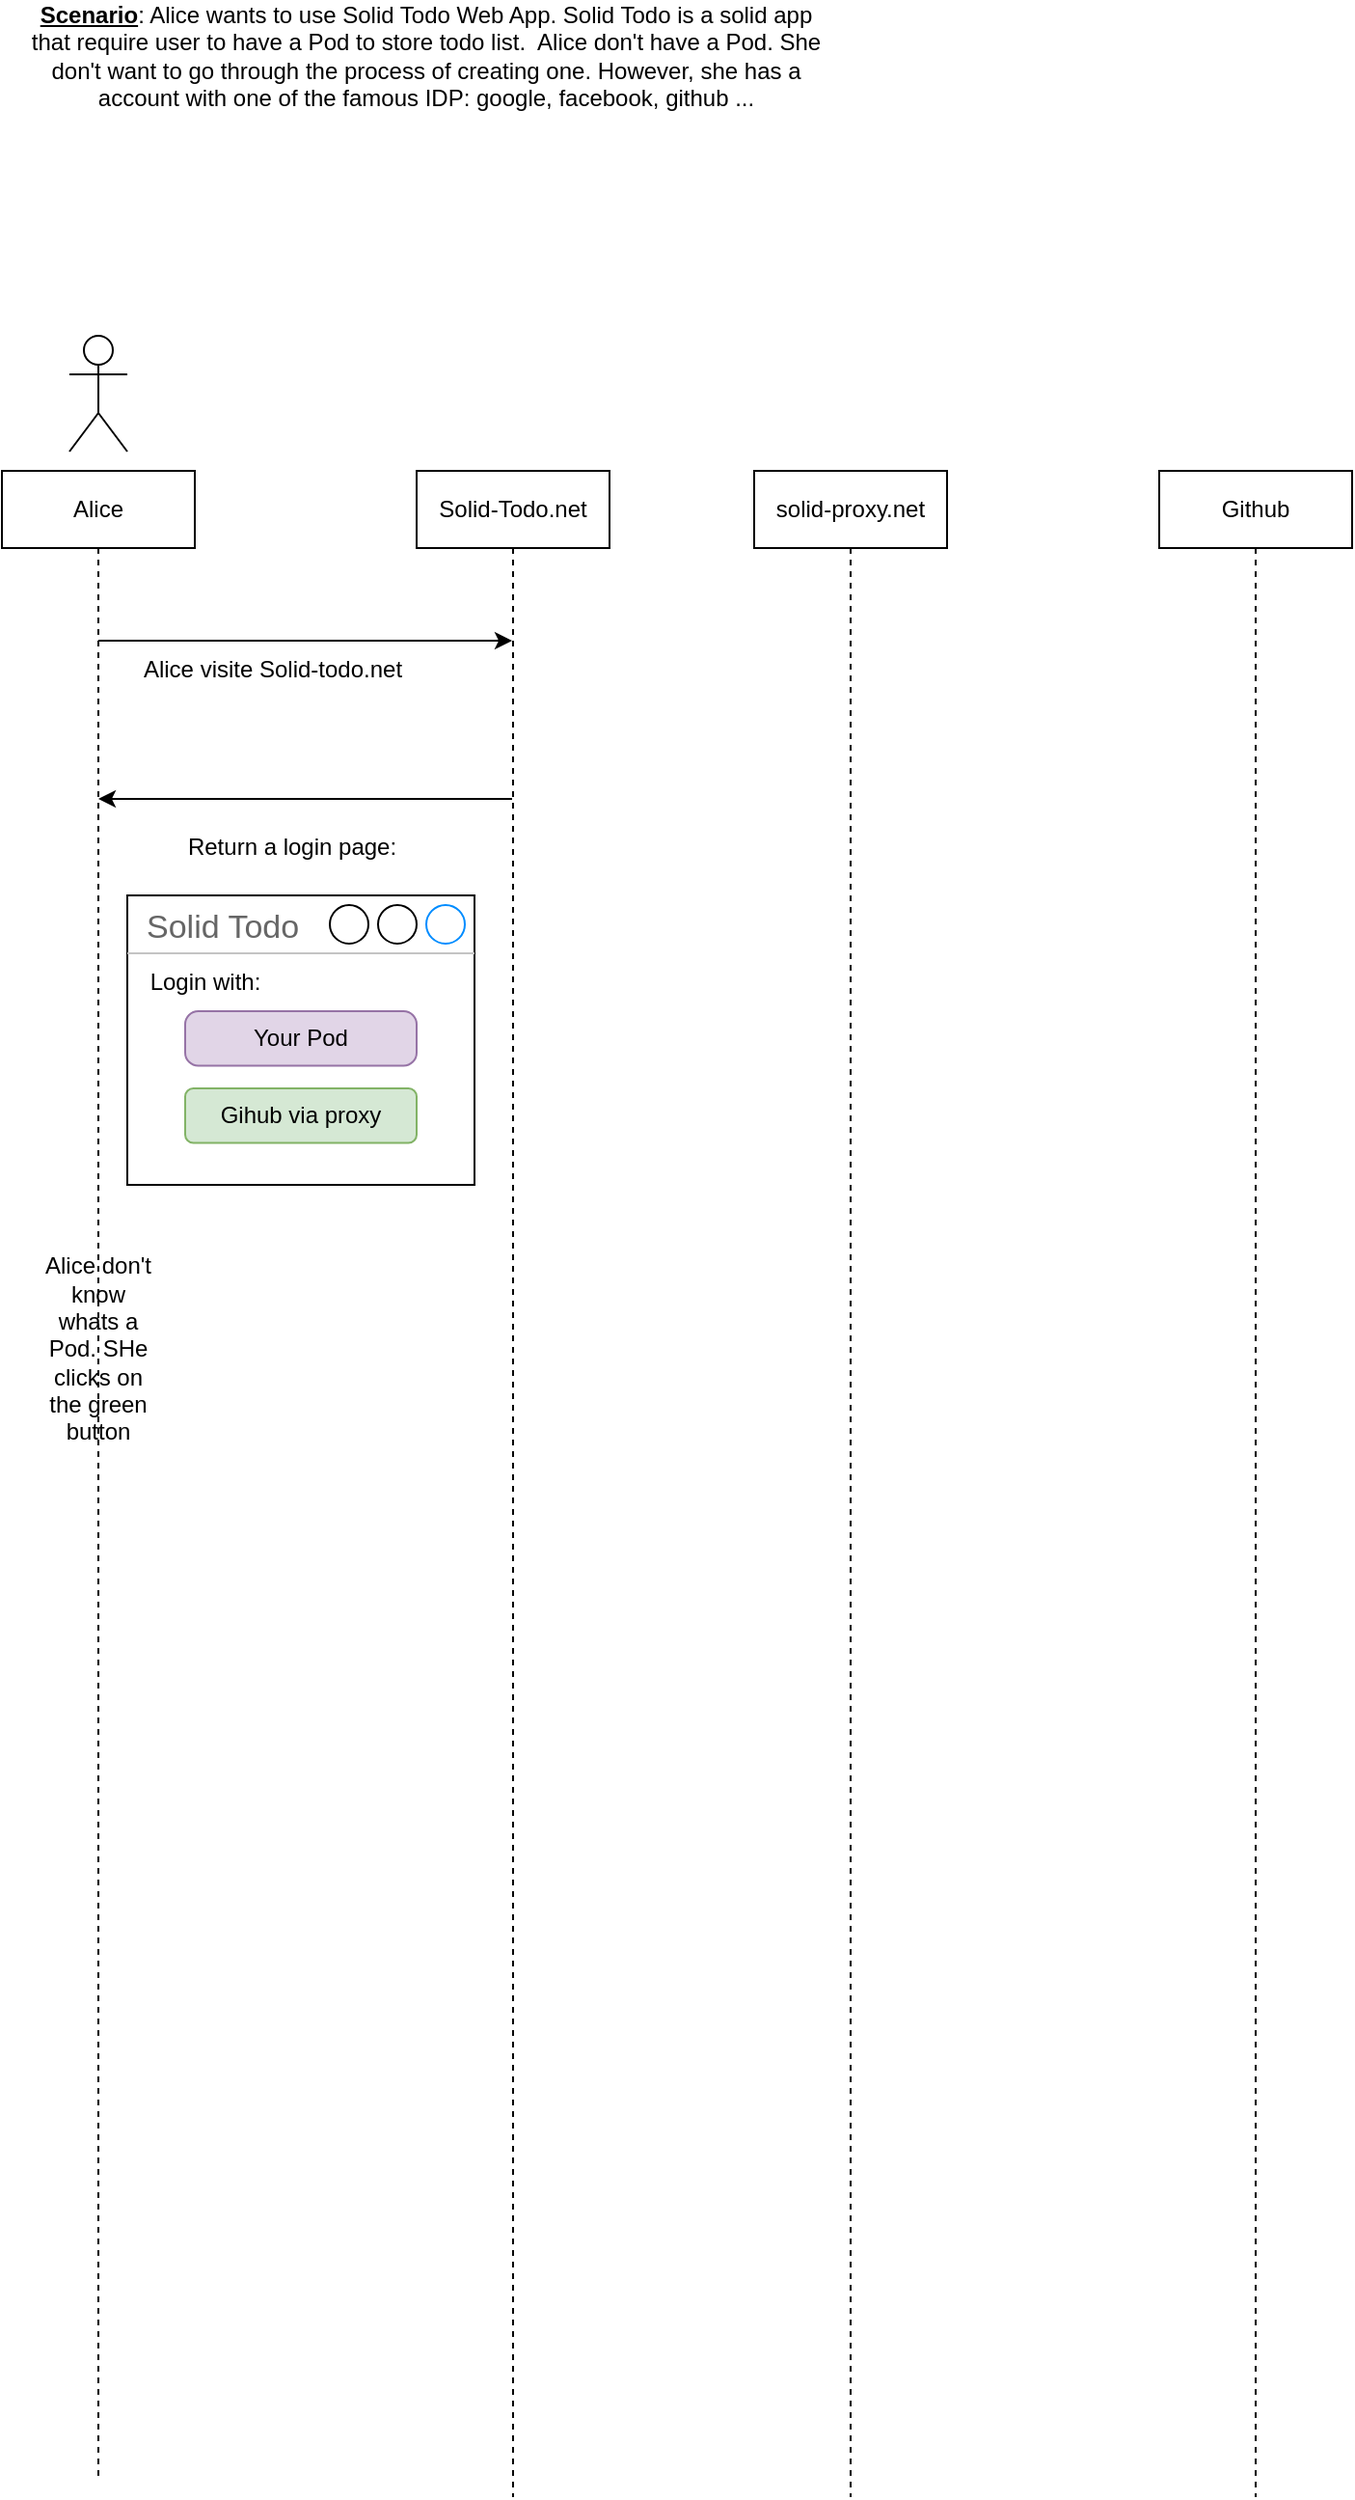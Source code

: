 <mxfile version="25.0.1">
  <diagram name="Page-1" id="2YBvvXClWsGukQMizWep">
    <mxGraphModel dx="1444" dy="2095" grid="1" gridSize="10" guides="1" tooltips="1" connect="1" arrows="1" fold="1" page="1" pageScale="1" pageWidth="850" pageHeight="1100" math="0" shadow="0">
      <root>
        <mxCell id="0" />
        <mxCell id="1" parent="0" />
        <mxCell id="wDBCBlUo8X7oHAZYJrFL-2" value="Alice" style="shape=umlLifeline;perimeter=lifelinePerimeter;whiteSpace=wrap;html=1;container=0;dropTarget=0;collapsible=0;recursiveResize=0;outlineConnect=0;portConstraint=eastwest;newEdgeStyle={&quot;edgeStyle&quot;:&quot;elbowEdgeStyle&quot;,&quot;elbow&quot;:&quot;vertical&quot;,&quot;curved&quot;:0,&quot;rounded&quot;:0};size=40;" parent="1" vertex="1">
          <mxGeometry x="110" y="50" width="100" height="1040" as="geometry" />
        </mxCell>
        <mxCell id="wDBCBlUo8X7oHAZYJrFL-4" value="" style="shape=umlActor;verticalLabelPosition=bottom;verticalAlign=top;html=1;outlineConnect=0;" parent="1" vertex="1">
          <mxGeometry x="145" y="-20" width="30" height="60" as="geometry" />
        </mxCell>
        <mxCell id="wDBCBlUo8X7oHAZYJrFL-7" value="Solid-Todo.net" style="shape=umlLifeline;perimeter=lifelinePerimeter;whiteSpace=wrap;html=1;container=0;dropTarget=0;collapsible=0;recursiveResize=0;outlineConnect=0;portConstraint=eastwest;newEdgeStyle={&quot;edgeStyle&quot;:&quot;elbowEdgeStyle&quot;,&quot;elbow&quot;:&quot;vertical&quot;,&quot;curved&quot;:0,&quot;rounded&quot;:0};size=40;" parent="1" vertex="1">
          <mxGeometry x="325" y="50" width="100" height="1050" as="geometry" />
        </mxCell>
        <mxCell id="wDBCBlUo8X7oHAZYJrFL-9" value="" style="endArrow=classic;html=1;rounded=0;" parent="1" target="wDBCBlUo8X7oHAZYJrFL-7" edge="1">
          <mxGeometry width="50" height="50" relative="1" as="geometry">
            <mxPoint x="160" y="138" as="sourcePoint" />
            <mxPoint x="364.5" y="138" as="targetPoint" />
          </mxGeometry>
        </mxCell>
        <mxCell id="wDBCBlUo8X7oHAZYJrFL-10" value="Alice visite Solid-todo.net" style="text;html=1;align=center;verticalAlign=middle;resizable=0;points=[];autosize=1;strokeColor=none;fillColor=none;" parent="1" vertex="1">
          <mxGeometry x="170" y="138" width="160" height="30" as="geometry" />
        </mxCell>
        <mxCell id="V8exRMLNTqDxOJBgRlz7-1" value="&lt;b&gt;&lt;u&gt;Scenario&lt;/u&gt;&lt;/b&gt;: Alice wants to use Solid Todo Web App. Solid Todo is a solid app that require user to have a Pod to store todo list.&amp;nbsp; Alice don&#39;t have a Pod. She don&#39;t want to go through the process of creating one. However, she has a account with one of the famous IDP: google, facebook, github ..." style="text;html=1;align=center;verticalAlign=middle;whiteSpace=wrap;rounded=0;" vertex="1" parent="1">
          <mxGeometry x="120" y="-180" width="420" height="30" as="geometry" />
        </mxCell>
        <mxCell id="V8exRMLNTqDxOJBgRlz7-2" value="" style="endArrow=classic;html=1;rounded=0;" edge="1" parent="1" source="wDBCBlUo8X7oHAZYJrFL-7" target="wDBCBlUo8X7oHAZYJrFL-2">
          <mxGeometry width="50" height="50" relative="1" as="geometry">
            <mxPoint x="320" y="230" as="sourcePoint" />
            <mxPoint x="450" y="70" as="targetPoint" />
            <Array as="points">
              <mxPoint x="260" y="220" />
            </Array>
          </mxGeometry>
        </mxCell>
        <mxCell id="V8exRMLNTqDxOJBgRlz7-3" value="Return a login page:" style="text;html=1;align=center;verticalAlign=middle;resizable=0;points=[];autosize=1;strokeColor=none;fillColor=none;" vertex="1" parent="1">
          <mxGeometry x="195" y="230" width="130" height="30" as="geometry" />
        </mxCell>
        <mxCell id="V8exRMLNTqDxOJBgRlz7-15" value="" style="group" vertex="1" connectable="0" parent="1">
          <mxGeometry x="175" y="270" width="180" height="320" as="geometry" />
        </mxCell>
        <mxCell id="V8exRMLNTqDxOJBgRlz7-9" value="&lt;div&gt;Solid Todo&lt;/div&gt;&lt;div&gt;&lt;br&gt;&lt;/div&gt;" style="strokeWidth=1;shadow=0;dashed=0;align=center;html=1;shape=mxgraph.mockup.containers.window;align=left;verticalAlign=top;spacingLeft=8;strokeColor2=#008cff;strokeColor3=#c4c4c4;fontColor=#666666;mainText=;fontSize=17;labelBackgroundColor=none;whiteSpace=wrap;" vertex="1" parent="V8exRMLNTqDxOJBgRlz7-15">
          <mxGeometry width="180" height="150" as="geometry" />
        </mxCell>
        <mxCell id="V8exRMLNTqDxOJBgRlz7-11" value="Login with: " style="text;html=1;align=center;verticalAlign=middle;resizable=0;points=[];autosize=1;strokeColor=none;fillColor=none;" vertex="1" parent="V8exRMLNTqDxOJBgRlz7-15">
          <mxGeometry y="29.999" width="80" height="30" as="geometry" />
        </mxCell>
        <mxCell id="V8exRMLNTqDxOJBgRlz7-12" value="&lt;div&gt;Your Pod&lt;/div&gt;" style="rounded=1;whiteSpace=wrap;html=1;fillColor=#e1d5e7;strokeColor=#9673a6;arcSize=24;" vertex="1" parent="V8exRMLNTqDxOJBgRlz7-15">
          <mxGeometry x="30" y="60.001" width="120" height="28.235" as="geometry" />
        </mxCell>
        <mxCell id="V8exRMLNTqDxOJBgRlz7-13" value="Gihub via proxy" style="rounded=1;whiteSpace=wrap;html=1;fillColor=#d5e8d4;strokeColor=#82b366;" vertex="1" parent="V8exRMLNTqDxOJBgRlz7-15">
          <mxGeometry x="30" y="99.999" width="120" height="28.235" as="geometry" />
        </mxCell>
        <mxCell id="V8exRMLNTqDxOJBgRlz7-19" value="Alice don&#39;t know whats a Pod. SHe clicks on the green button" style="text;html=1;align=center;verticalAlign=middle;whiteSpace=wrap;rounded=0;" vertex="1" parent="1">
          <mxGeometry x="130" y="490" width="60" height="30" as="geometry" />
        </mxCell>
        <mxCell id="V8exRMLNTqDxOJBgRlz7-20" value="solid-proxy.net" style="shape=umlLifeline;perimeter=lifelinePerimeter;whiteSpace=wrap;html=1;container=0;dropTarget=0;collapsible=0;recursiveResize=0;outlineConnect=0;portConstraint=eastwest;newEdgeStyle={&quot;edgeStyle&quot;:&quot;elbowEdgeStyle&quot;,&quot;elbow&quot;:&quot;vertical&quot;,&quot;curved&quot;:0,&quot;rounded&quot;:0};size=40;" vertex="1" parent="1">
          <mxGeometry x="500" y="50" width="100" height="1050" as="geometry" />
        </mxCell>
        <mxCell id="V8exRMLNTqDxOJBgRlz7-21" value="Github" style="shape=umlLifeline;perimeter=lifelinePerimeter;whiteSpace=wrap;html=1;container=0;dropTarget=0;collapsible=0;recursiveResize=0;outlineConnect=0;portConstraint=eastwest;newEdgeStyle={&quot;edgeStyle&quot;:&quot;elbowEdgeStyle&quot;,&quot;elbow&quot;:&quot;vertical&quot;,&quot;curved&quot;:0,&quot;rounded&quot;:0};size=40;" vertex="1" parent="1">
          <mxGeometry x="710" y="50" width="100" height="1050" as="geometry" />
        </mxCell>
      </root>
    </mxGraphModel>
  </diagram>
</mxfile>
